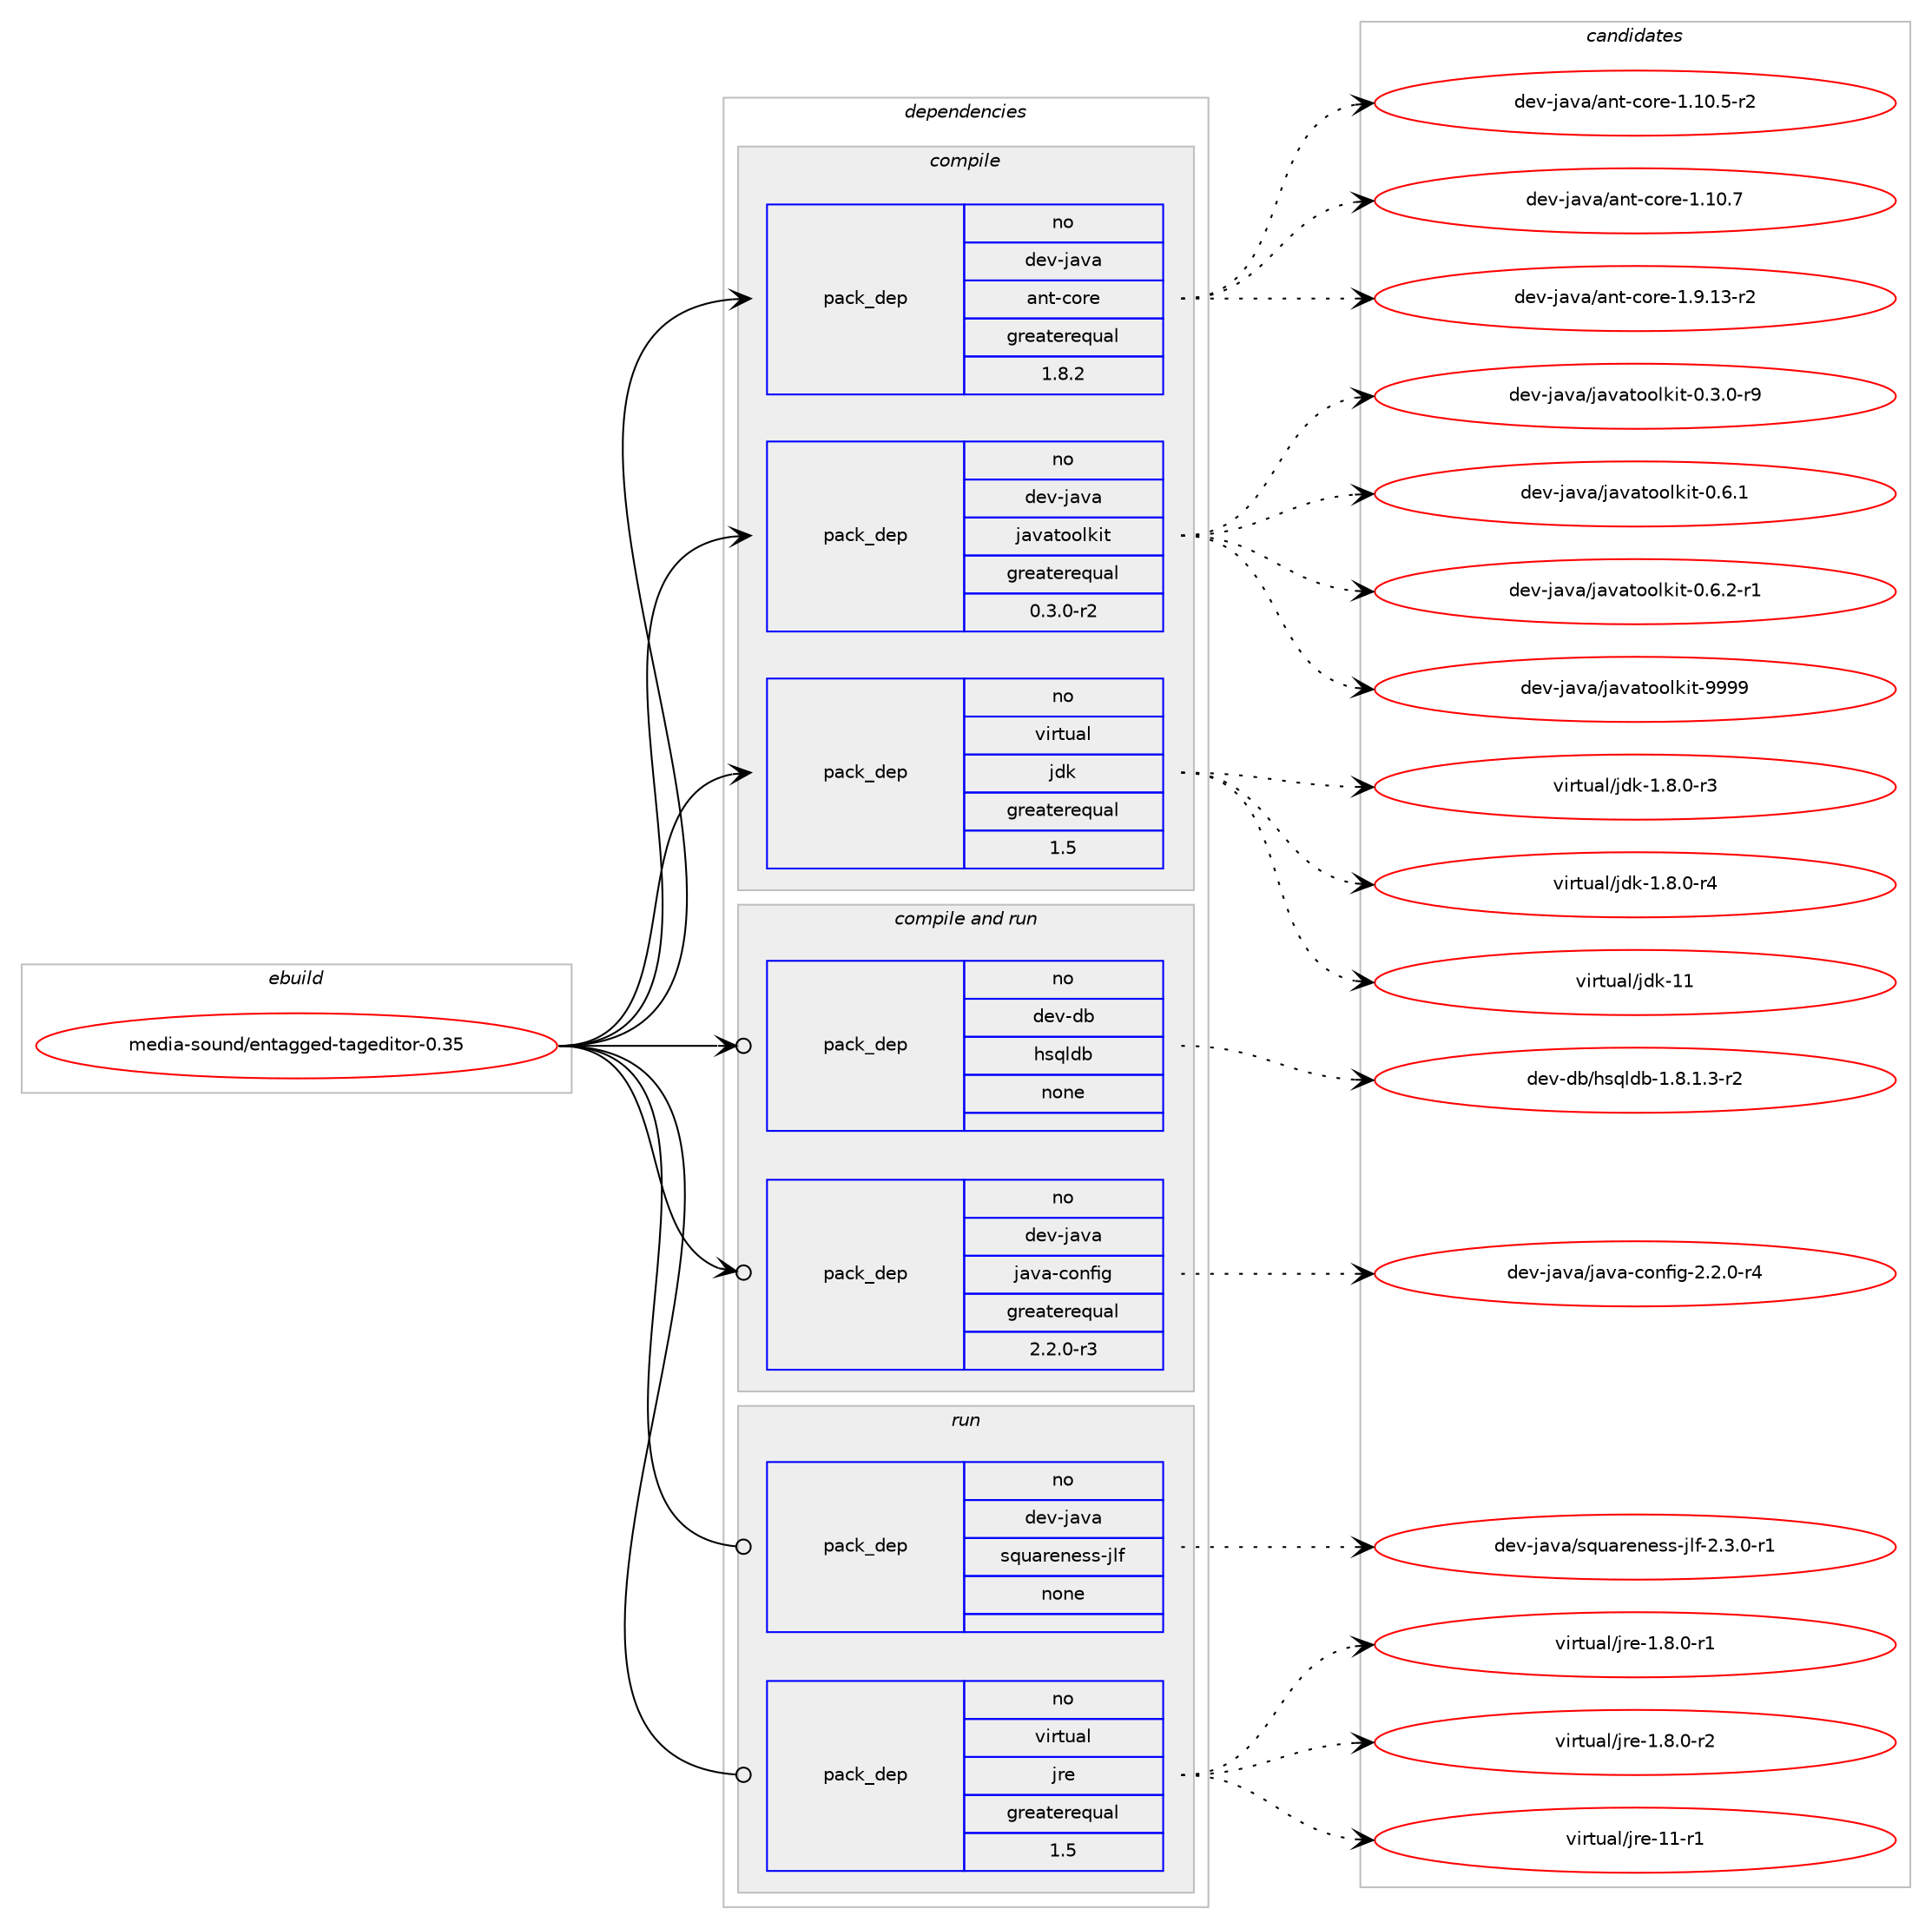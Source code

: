 digraph prolog {

# *************
# Graph options
# *************

newrank=true;
concentrate=true;
compound=true;
graph [rankdir=LR,fontname=Helvetica,fontsize=10,ranksep=1.5];#, ranksep=2.5, nodesep=0.2];
edge  [arrowhead=vee];
node  [fontname=Helvetica,fontsize=10];

# **********
# The ebuild
# **********

subgraph cluster_leftcol {
color=gray;
rank=same;
label=<<i>ebuild</i>>;
id [label="media-sound/entagged-tageditor-0.35", color=red, width=4, href="../media-sound/entagged-tageditor-0.35.svg"];
}

# ****************
# The dependencies
# ****************

subgraph cluster_midcol {
color=gray;
label=<<i>dependencies</i>>;
subgraph cluster_compile {
fillcolor="#eeeeee";
style=filled;
label=<<i>compile</i>>;
subgraph pack590728 {
dependency798603 [label=<<TABLE BORDER="0" CELLBORDER="1" CELLSPACING="0" CELLPADDING="4" WIDTH="220"><TR><TD ROWSPAN="6" CELLPADDING="30">pack_dep</TD></TR><TR><TD WIDTH="110">no</TD></TR><TR><TD>dev-java</TD></TR><TR><TD>ant-core</TD></TR><TR><TD>greaterequal</TD></TR><TR><TD>1.8.2</TD></TR></TABLE>>, shape=none, color=blue];
}
id:e -> dependency798603:w [weight=20,style="solid",arrowhead="vee"];
subgraph pack590729 {
dependency798604 [label=<<TABLE BORDER="0" CELLBORDER="1" CELLSPACING="0" CELLPADDING="4" WIDTH="220"><TR><TD ROWSPAN="6" CELLPADDING="30">pack_dep</TD></TR><TR><TD WIDTH="110">no</TD></TR><TR><TD>dev-java</TD></TR><TR><TD>javatoolkit</TD></TR><TR><TD>greaterequal</TD></TR><TR><TD>0.3.0-r2</TD></TR></TABLE>>, shape=none, color=blue];
}
id:e -> dependency798604:w [weight=20,style="solid",arrowhead="vee"];
subgraph pack590730 {
dependency798605 [label=<<TABLE BORDER="0" CELLBORDER="1" CELLSPACING="0" CELLPADDING="4" WIDTH="220"><TR><TD ROWSPAN="6" CELLPADDING="30">pack_dep</TD></TR><TR><TD WIDTH="110">no</TD></TR><TR><TD>virtual</TD></TR><TR><TD>jdk</TD></TR><TR><TD>greaterequal</TD></TR><TR><TD>1.5</TD></TR></TABLE>>, shape=none, color=blue];
}
id:e -> dependency798605:w [weight=20,style="solid",arrowhead="vee"];
}
subgraph cluster_compileandrun {
fillcolor="#eeeeee";
style=filled;
label=<<i>compile and run</i>>;
subgraph pack590731 {
dependency798606 [label=<<TABLE BORDER="0" CELLBORDER="1" CELLSPACING="0" CELLPADDING="4" WIDTH="220"><TR><TD ROWSPAN="6" CELLPADDING="30">pack_dep</TD></TR><TR><TD WIDTH="110">no</TD></TR><TR><TD>dev-db</TD></TR><TR><TD>hsqldb</TD></TR><TR><TD>none</TD></TR><TR><TD></TD></TR></TABLE>>, shape=none, color=blue];
}
id:e -> dependency798606:w [weight=20,style="solid",arrowhead="odotvee"];
subgraph pack590732 {
dependency798607 [label=<<TABLE BORDER="0" CELLBORDER="1" CELLSPACING="0" CELLPADDING="4" WIDTH="220"><TR><TD ROWSPAN="6" CELLPADDING="30">pack_dep</TD></TR><TR><TD WIDTH="110">no</TD></TR><TR><TD>dev-java</TD></TR><TR><TD>java-config</TD></TR><TR><TD>greaterequal</TD></TR><TR><TD>2.2.0-r3</TD></TR></TABLE>>, shape=none, color=blue];
}
id:e -> dependency798607:w [weight=20,style="solid",arrowhead="odotvee"];
}
subgraph cluster_run {
fillcolor="#eeeeee";
style=filled;
label=<<i>run</i>>;
subgraph pack590733 {
dependency798608 [label=<<TABLE BORDER="0" CELLBORDER="1" CELLSPACING="0" CELLPADDING="4" WIDTH="220"><TR><TD ROWSPAN="6" CELLPADDING="30">pack_dep</TD></TR><TR><TD WIDTH="110">no</TD></TR><TR><TD>dev-java</TD></TR><TR><TD>squareness-jlf</TD></TR><TR><TD>none</TD></TR><TR><TD></TD></TR></TABLE>>, shape=none, color=blue];
}
id:e -> dependency798608:w [weight=20,style="solid",arrowhead="odot"];
subgraph pack590734 {
dependency798609 [label=<<TABLE BORDER="0" CELLBORDER="1" CELLSPACING="0" CELLPADDING="4" WIDTH="220"><TR><TD ROWSPAN="6" CELLPADDING="30">pack_dep</TD></TR><TR><TD WIDTH="110">no</TD></TR><TR><TD>virtual</TD></TR><TR><TD>jre</TD></TR><TR><TD>greaterequal</TD></TR><TR><TD>1.5</TD></TR></TABLE>>, shape=none, color=blue];
}
id:e -> dependency798609:w [weight=20,style="solid",arrowhead="odot"];
}
}

# **************
# The candidates
# **************

subgraph cluster_choices {
rank=same;
color=gray;
label=<<i>candidates</i>>;

subgraph choice590728 {
color=black;
nodesep=1;
choice10010111845106971189747971101164599111114101454946494846534511450 [label="dev-java/ant-core-1.10.5-r2", color=red, width=4,href="../dev-java/ant-core-1.10.5-r2.svg"];
choice1001011184510697118974797110116459911111410145494649484655 [label="dev-java/ant-core-1.10.7", color=red, width=4,href="../dev-java/ant-core-1.10.7.svg"];
choice10010111845106971189747971101164599111114101454946574649514511450 [label="dev-java/ant-core-1.9.13-r2", color=red, width=4,href="../dev-java/ant-core-1.9.13-r2.svg"];
dependency798603:e -> choice10010111845106971189747971101164599111114101454946494846534511450:w [style=dotted,weight="100"];
dependency798603:e -> choice1001011184510697118974797110116459911111410145494649484655:w [style=dotted,weight="100"];
dependency798603:e -> choice10010111845106971189747971101164599111114101454946574649514511450:w [style=dotted,weight="100"];
}
subgraph choice590729 {
color=black;
nodesep=1;
choice1001011184510697118974710697118971161111111081071051164548465146484511457 [label="dev-java/javatoolkit-0.3.0-r9", color=red, width=4,href="../dev-java/javatoolkit-0.3.0-r9.svg"];
choice100101118451069711897471069711897116111111108107105116454846544649 [label="dev-java/javatoolkit-0.6.1", color=red, width=4,href="../dev-java/javatoolkit-0.6.1.svg"];
choice1001011184510697118974710697118971161111111081071051164548465446504511449 [label="dev-java/javatoolkit-0.6.2-r1", color=red, width=4,href="../dev-java/javatoolkit-0.6.2-r1.svg"];
choice1001011184510697118974710697118971161111111081071051164557575757 [label="dev-java/javatoolkit-9999", color=red, width=4,href="../dev-java/javatoolkit-9999.svg"];
dependency798604:e -> choice1001011184510697118974710697118971161111111081071051164548465146484511457:w [style=dotted,weight="100"];
dependency798604:e -> choice100101118451069711897471069711897116111111108107105116454846544649:w [style=dotted,weight="100"];
dependency798604:e -> choice1001011184510697118974710697118971161111111081071051164548465446504511449:w [style=dotted,weight="100"];
dependency798604:e -> choice1001011184510697118974710697118971161111111081071051164557575757:w [style=dotted,weight="100"];
}
subgraph choice590730 {
color=black;
nodesep=1;
choice11810511411611797108471061001074549465646484511451 [label="virtual/jdk-1.8.0-r3", color=red, width=4,href="../virtual/jdk-1.8.0-r3.svg"];
choice11810511411611797108471061001074549465646484511452 [label="virtual/jdk-1.8.0-r4", color=red, width=4,href="../virtual/jdk-1.8.0-r4.svg"];
choice1181051141161179710847106100107454949 [label="virtual/jdk-11", color=red, width=4,href="../virtual/jdk-11.svg"];
dependency798605:e -> choice11810511411611797108471061001074549465646484511451:w [style=dotted,weight="100"];
dependency798605:e -> choice11810511411611797108471061001074549465646484511452:w [style=dotted,weight="100"];
dependency798605:e -> choice1181051141161179710847106100107454949:w [style=dotted,weight="100"];
}
subgraph choice590731 {
color=black;
nodesep=1;
choice1001011184510098471041151131081009845494656464946514511450 [label="dev-db/hsqldb-1.8.1.3-r2", color=red, width=4,href="../dev-db/hsqldb-1.8.1.3-r2.svg"];
dependency798606:e -> choice1001011184510098471041151131081009845494656464946514511450:w [style=dotted,weight="100"];
}
subgraph choice590732 {
color=black;
nodesep=1;
choice10010111845106971189747106971189745991111101021051034550465046484511452 [label="dev-java/java-config-2.2.0-r4", color=red, width=4,href="../dev-java/java-config-2.2.0-r4.svg"];
dependency798607:e -> choice10010111845106971189747106971189745991111101021051034550465046484511452:w [style=dotted,weight="100"];
}
subgraph choice590733 {
color=black;
nodesep=1;
choice1001011184510697118974711511311797114101110101115115451061081024550465146484511449 [label="dev-java/squareness-jlf-2.3.0-r1", color=red, width=4,href="../dev-java/squareness-jlf-2.3.0-r1.svg"];
dependency798608:e -> choice1001011184510697118974711511311797114101110101115115451061081024550465146484511449:w [style=dotted,weight="100"];
}
subgraph choice590734 {
color=black;
nodesep=1;
choice11810511411611797108471061141014549465646484511449 [label="virtual/jre-1.8.0-r1", color=red, width=4,href="../virtual/jre-1.8.0-r1.svg"];
choice11810511411611797108471061141014549465646484511450 [label="virtual/jre-1.8.0-r2", color=red, width=4,href="../virtual/jre-1.8.0-r2.svg"];
choice11810511411611797108471061141014549494511449 [label="virtual/jre-11-r1", color=red, width=4,href="../virtual/jre-11-r1.svg"];
dependency798609:e -> choice11810511411611797108471061141014549465646484511449:w [style=dotted,weight="100"];
dependency798609:e -> choice11810511411611797108471061141014549465646484511450:w [style=dotted,weight="100"];
dependency798609:e -> choice11810511411611797108471061141014549494511449:w [style=dotted,weight="100"];
}
}

}
